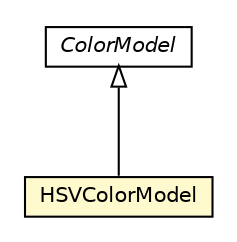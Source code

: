 #!/usr/local/bin/dot
#
# Class diagram 
# Generated by UMLGraph version R5_6-24-gf6e263 (http://www.umlgraph.org/)
#

digraph G {
	edge [fontname="Helvetica",fontsize=10,labelfontname="Helvetica",labelfontsize=10];
	node [fontname="Helvetica",fontsize=10,shape=plaintext];
	nodesep=0.25;
	ranksep=0.5;
	// org.universAAL.ontology.unit.color.ColorModel
	c4366946 [label=<<table title="org.universAAL.ontology.unit.color.ColorModel" border="0" cellborder="1" cellspacing="0" cellpadding="2" port="p" href="./ColorModel.html">
		<tr><td><table border="0" cellspacing="0" cellpadding="1">
<tr><td align="center" balign="center"><font face="Helvetica-Oblique"> ColorModel </font></td></tr>
		</table></td></tr>
		</table>>, URL="./ColorModel.html", fontname="Helvetica", fontcolor="black", fontsize=10.0];
	// org.universAAL.ontology.unit.color.HSVColorModel
	c4366948 [label=<<table title="org.universAAL.ontology.unit.color.HSVColorModel" border="0" cellborder="1" cellspacing="0" cellpadding="2" port="p" bgcolor="lemonChiffon" href="./HSVColorModel.html">
		<tr><td><table border="0" cellspacing="0" cellpadding="1">
<tr><td align="center" balign="center"> HSVColorModel </td></tr>
		</table></td></tr>
		</table>>, URL="./HSVColorModel.html", fontname="Helvetica", fontcolor="black", fontsize=10.0];
	//org.universAAL.ontology.unit.color.HSVColorModel extends org.universAAL.ontology.unit.color.ColorModel
	c4366946:p -> c4366948:p [dir=back,arrowtail=empty];
}

